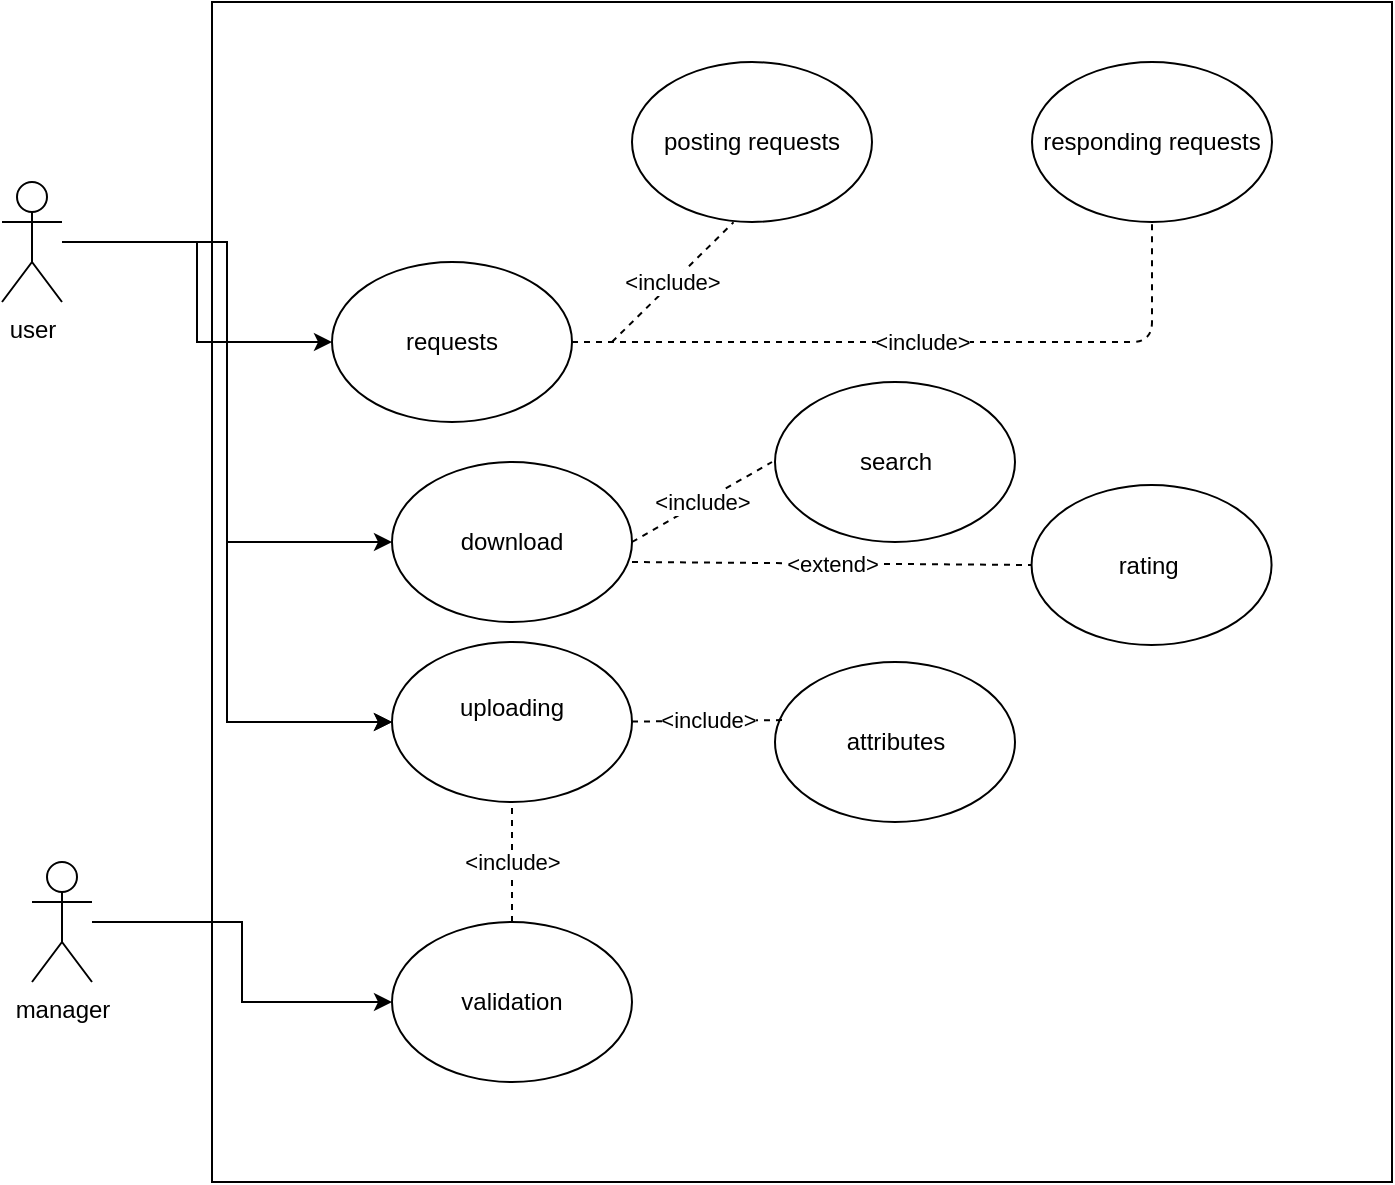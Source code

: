<mxfile version="10.5.8" type="github"><diagram id="0HqVr5rBf0FaAJESP0WC" name="Page-1"><mxGraphModel dx="920" dy="591" grid="1" gridSize="10" guides="1" tooltips="1" connect="1" arrows="1" fold="1" page="1" pageScale="1" pageWidth="850" pageHeight="1100" math="0" shadow="0"><root><mxCell id="0"/><mxCell id="1" parent="0"/><mxCell id="h5A1h8DQtLtxnfSDSRdn-1" value="" style="whiteSpace=wrap;html=1;aspect=fixed;" vertex="1" parent="1"><mxGeometry x="145" y="40" width="590" height="590" as="geometry"/></mxCell><mxCell id="h5A1h8DQtLtxnfSDSRdn-2" style="edgeStyle=orthogonalEdgeStyle;rounded=0;orthogonalLoop=1;jettySize=auto;html=1;entryX=0;entryY=0.5;entryDx=0;entryDy=0;" edge="1" parent="1" source="h5A1h8DQtLtxnfSDSRdn-5" target="h5A1h8DQtLtxnfSDSRdn-11"><mxGeometry relative="1" as="geometry"/></mxCell><mxCell id="h5A1h8DQtLtxnfSDSRdn-3" style="edgeStyle=orthogonalEdgeStyle;rounded=0;orthogonalLoop=1;jettySize=auto;html=1;entryX=0;entryY=0.5;entryDx=0;entryDy=0;" edge="1" parent="1" source="h5A1h8DQtLtxnfSDSRdn-5" target="h5A1h8DQtLtxnfSDSRdn-11"><mxGeometry relative="1" as="geometry"/></mxCell><mxCell id="h5A1h8DQtLtxnfSDSRdn-4" style="edgeStyle=orthogonalEdgeStyle;rounded=0;orthogonalLoop=1;jettySize=auto;html=1;entryX=0;entryY=0.5;entryDx=0;entryDy=0;" edge="1" parent="1" source="h5A1h8DQtLtxnfSDSRdn-5" target="h5A1h8DQtLtxnfSDSRdn-15"><mxGeometry relative="1" as="geometry"/></mxCell><mxCell id="h5A1h8DQtLtxnfSDSRdn-5" value="user&lt;br&gt;&lt;br&gt;" style="shape=umlActor;verticalLabelPosition=bottom;labelBackgroundColor=#ffffff;verticalAlign=top;html=1;outlineConnect=0;" vertex="1" parent="1"><mxGeometry x="40" y="130" width="30" height="60" as="geometry"/></mxCell><mxCell id="h5A1h8DQtLtxnfSDSRdn-6" value="requests" style="ellipse;whiteSpace=wrap;html=1;" vertex="1" parent="1"><mxGeometry x="205" y="170" width="120" height="80" as="geometry"/></mxCell><mxCell id="h5A1h8DQtLtxnfSDSRdn-7" value="posting requests" style="ellipse;whiteSpace=wrap;html=1;" vertex="1" parent="1"><mxGeometry x="355" y="70" width="120" height="80" as="geometry"/></mxCell><mxCell id="h5A1h8DQtLtxnfSDSRdn-8" style="edgeStyle=orthogonalEdgeStyle;rounded=0;orthogonalLoop=1;jettySize=auto;html=1;" edge="1" parent="1" source="h5A1h8DQtLtxnfSDSRdn-9" target="h5A1h8DQtLtxnfSDSRdn-12"><mxGeometry relative="1" as="geometry"/></mxCell><mxCell id="h5A1h8DQtLtxnfSDSRdn-9" value="manager" style="shape=umlActor;verticalLabelPosition=bottom;labelBackgroundColor=#ffffff;verticalAlign=top;html=1;outlineConnect=0;" vertex="1" parent="1"><mxGeometry x="55" y="470" width="30" height="60" as="geometry"/></mxCell><mxCell id="h5A1h8DQtLtxnfSDSRdn-10" value="responding requests&lt;br&gt;" style="ellipse;whiteSpace=wrap;html=1;" vertex="1" parent="1"><mxGeometry x="555" y="70" width="120" height="80" as="geometry"/></mxCell><mxCell id="h5A1h8DQtLtxnfSDSRdn-11" value="uploading&lt;br&gt;&lt;br&gt;" style="ellipse;whiteSpace=wrap;html=1;" vertex="1" parent="1"><mxGeometry x="235" y="360" width="120" height="80" as="geometry"/></mxCell><mxCell id="h5A1h8DQtLtxnfSDSRdn-12" value="validation&lt;br&gt;" style="ellipse;whiteSpace=wrap;html=1;" vertex="1" parent="1"><mxGeometry x="235" y="500" width="120" height="80" as="geometry"/></mxCell><mxCell id="h5A1h8DQtLtxnfSDSRdn-13" value="attributes&lt;br&gt;" style="ellipse;whiteSpace=wrap;html=1;" vertex="1" parent="1"><mxGeometry x="426.5" y="370" width="120" height="80" as="geometry"/></mxCell><mxCell id="h5A1h8DQtLtxnfSDSRdn-14" style="edgeStyle=orthogonalEdgeStyle;rounded=0;orthogonalLoop=1;jettySize=auto;html=1;" edge="1" parent="1" source="h5A1h8DQtLtxnfSDSRdn-5" target="h5A1h8DQtLtxnfSDSRdn-6"><mxGeometry relative="1" as="geometry"/></mxCell><mxCell id="h5A1h8DQtLtxnfSDSRdn-15" value="download" style="ellipse;whiteSpace=wrap;html=1;" vertex="1" parent="1"><mxGeometry x="235" y="270" width="120" height="80" as="geometry"/></mxCell><mxCell id="h5A1h8DQtLtxnfSDSRdn-16" value="search" style="ellipse;whiteSpace=wrap;html=1;" vertex="1" parent="1"><mxGeometry x="426.5" y="230" width="120" height="80" as="geometry"/></mxCell><mxCell id="h5A1h8DQtLtxnfSDSRdn-17" value="rating&amp;nbsp;" style="ellipse;whiteSpace=wrap;html=1;" vertex="1" parent="1"><mxGeometry x="554.786" y="281.5" width="120" height="80" as="geometry"/></mxCell><mxCell id="h5A1h8DQtLtxnfSDSRdn-18" value="&amp;lt;include&amp;gt;" style="endArrow=none;dashed=1;html=1;entryX=0.423;entryY=1.002;entryDx=0;entryDy=0;entryPerimeter=0;" edge="1" parent="1" target="h5A1h8DQtLtxnfSDSRdn-7"><mxGeometry width="50" height="50" relative="1" as="geometry"><mxPoint x="345" y="210" as="sourcePoint"/><mxPoint x="425" y="150" as="targetPoint"/></mxGeometry></mxCell><mxCell id="h5A1h8DQtLtxnfSDSRdn-19" value="&amp;lt;include&amp;gt;" style="endArrow=none;dashed=1;html=1;entryX=0.5;entryY=1;entryDx=0;entryDy=0;exitX=1;exitY=0.5;exitDx=0;exitDy=0;" edge="1" parent="1" source="h5A1h8DQtLtxnfSDSRdn-6" target="h5A1h8DQtLtxnfSDSRdn-10"><mxGeometry width="50" height="50" relative="1" as="geometry"><mxPoint x="485" y="230" as="sourcePoint"/><mxPoint x="535" y="180" as="targetPoint"/><Array as="points"><mxPoint x="615" y="210"/></Array></mxGeometry></mxCell><mxCell id="h5A1h8DQtLtxnfSDSRdn-20" value="&amp;lt;include&amp;gt;" style="endArrow=none;dashed=1;html=1;exitX=1;exitY=0.5;exitDx=0;exitDy=0;" edge="1" parent="1" source="h5A1h8DQtLtxnfSDSRdn-15"><mxGeometry width="50" height="50" relative="1" as="geometry"><mxPoint x="366" y="310" as="sourcePoint"/><mxPoint x="425" y="270" as="targetPoint"/></mxGeometry></mxCell><mxCell id="h5A1h8DQtLtxnfSDSRdn-21" value="&amp;lt;extend&amp;gt;" style="endArrow=none;dashed=1;html=1;entryX=0;entryY=0.5;entryDx=0;entryDy=0;" edge="1" parent="1" target="h5A1h8DQtLtxnfSDSRdn-17"><mxGeometry width="50" height="50" relative="1" as="geometry"><mxPoint x="355" y="320" as="sourcePoint"/><mxPoint x="440" y="300" as="targetPoint"/></mxGeometry></mxCell><mxCell id="h5A1h8DQtLtxnfSDSRdn-22" value="&amp;lt;include&amp;gt;" style="endArrow=none;dashed=1;html=1;entryX=0.041;entryY=0.363;entryDx=0;entryDy=0;entryPerimeter=0;" edge="1" parent="1" source="h5A1h8DQtLtxnfSDSRdn-11" target="h5A1h8DQtLtxnfSDSRdn-13"><mxGeometry width="50" height="50" relative="1" as="geometry"><mxPoint x="365" y="435" as="sourcePoint"/><mxPoint x="415" y="385" as="targetPoint"/></mxGeometry></mxCell><mxCell id="h5A1h8DQtLtxnfSDSRdn-23" value="&amp;lt;include&amp;gt;" style="endArrow=none;dashed=1;html=1;entryX=0.5;entryY=1;entryDx=0;entryDy=0;exitX=0.5;exitY=0;exitDx=0;exitDy=0;" edge="1" parent="1" source="h5A1h8DQtLtxnfSDSRdn-12" target="h5A1h8DQtLtxnfSDSRdn-11"><mxGeometry width="50" height="50" relative="1" as="geometry"><mxPoint x="260" y="500" as="sourcePoint"/><mxPoint x="310" y="450" as="targetPoint"/></mxGeometry></mxCell></root></mxGraphModel></diagram></mxfile>